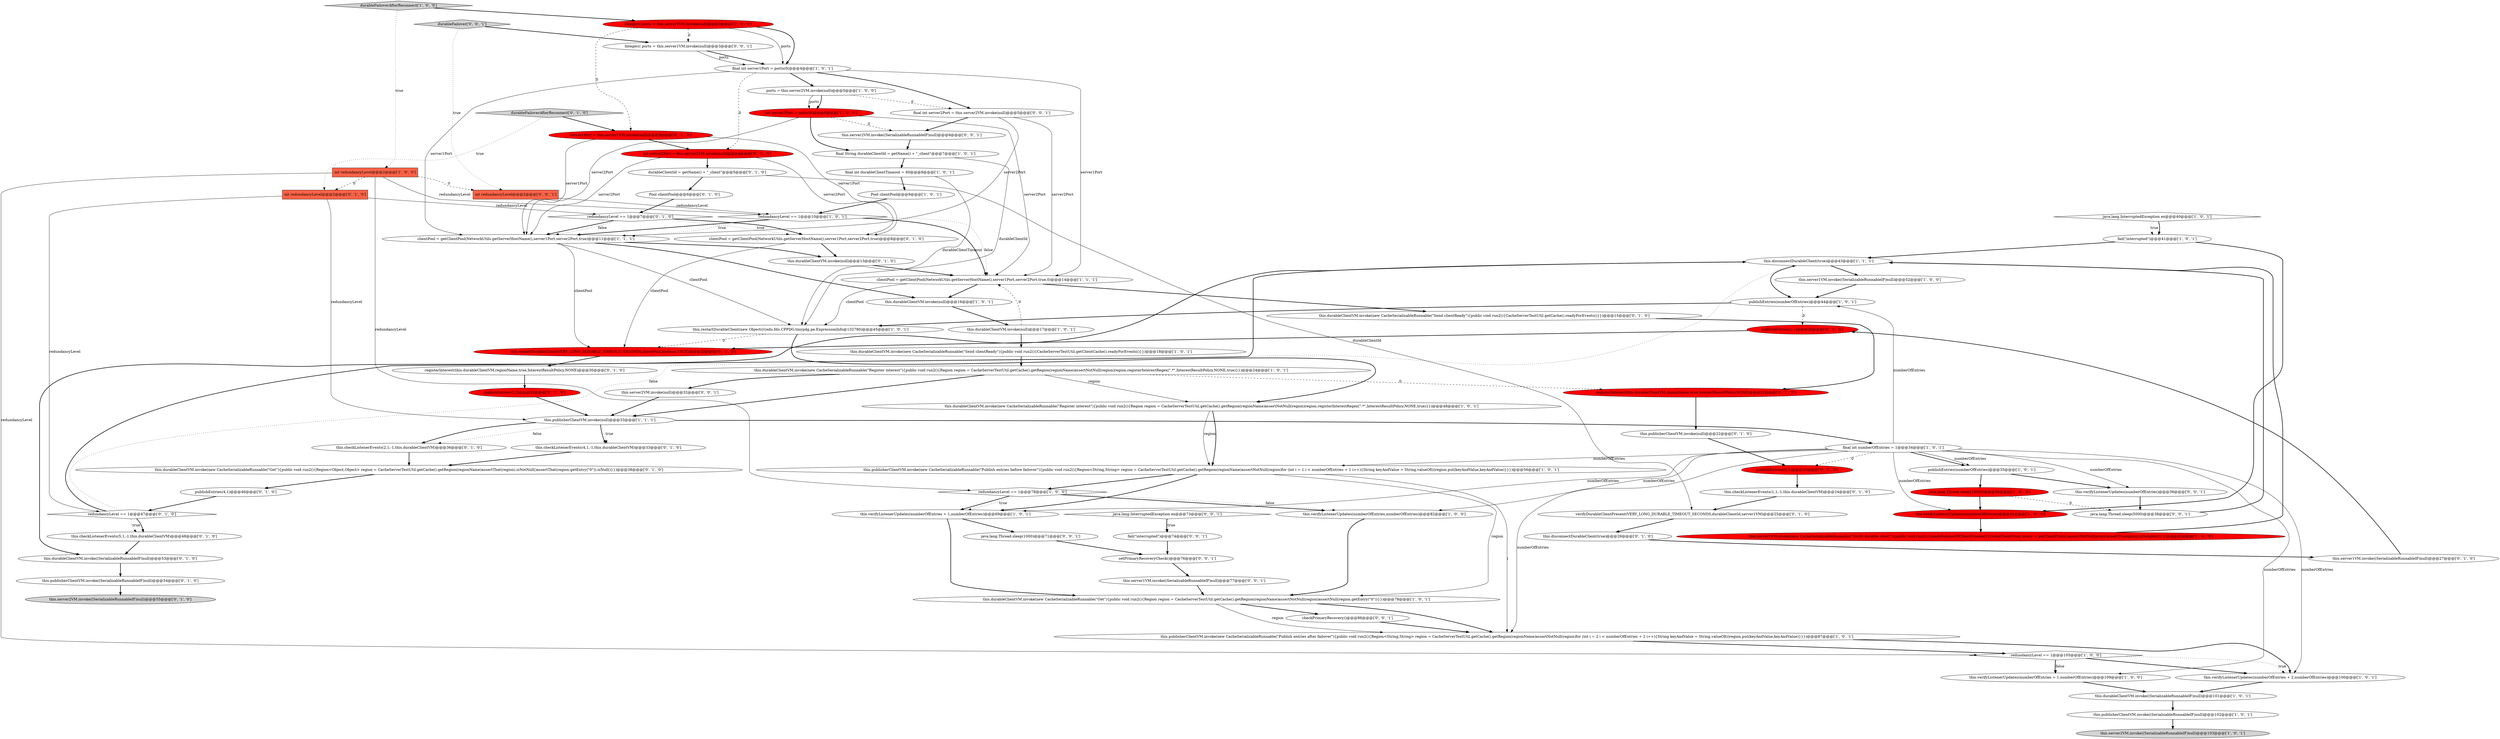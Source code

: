 digraph {
31 [style = filled, label = "this.disconnectDurableClient(true)@@@43@@@['1', '1', '1']", fillcolor = white, shape = ellipse image = "AAA0AAABBB1BBB"];
68 [style = filled, label = "server1Port = this.server1VM.invoke(null)@@@3@@@['0', '1', '0']", fillcolor = red, shape = ellipse image = "AAA1AAABBB2BBB"];
18 [style = filled, label = "final String durableClientId = getName() + \"_client\"@@@7@@@['1', '0', '1']", fillcolor = white, shape = ellipse image = "AAA0AAABBB1BBB"];
52 [style = filled, label = "durableFailoverAfterReconnect['0', '1', '0']", fillcolor = lightgray, shape = diamond image = "AAA0AAABBB2BBB"];
53 [style = filled, label = "this.checkListenerEvents(1,1,-1,this.durableClientVM)@@@24@@@['0', '1', '0']", fillcolor = white, shape = ellipse image = "AAA0AAABBB2BBB"];
19 [style = filled, label = "this.durableClientVM.invoke(new CacheSerializableRunnable(\"Register interest\"){public void run2(){Region region = CacheServerTestUtil.getCache().getRegion(regionName)assertNotNull(region)region.registerInterestRegex(\".*\",InterestResultPolicy.NONE,true)}})@@@48@@@['1', '0', '1']", fillcolor = white, shape = ellipse image = "AAA0AAABBB1BBB"];
28 [style = filled, label = "redundancyLevel == 1@@@105@@@['1', '0', '0']", fillcolor = white, shape = diamond image = "AAA0AAABBB1BBB"];
73 [style = filled, label = "fail(\"interrupted\")@@@74@@@['0', '0', '1']", fillcolor = white, shape = ellipse image = "AAA0AAABBB3BBB"];
13 [style = filled, label = "int server2Port = ports(0(@@@6@@@['1', '0', '0']", fillcolor = red, shape = ellipse image = "AAA1AAABBB1BBB"];
38 [style = filled, label = "publishEntries(numberOfEntries)@@@44@@@['1', '0', '1']", fillcolor = white, shape = ellipse image = "AAA0AAABBB1BBB"];
82 [style = filled, label = "Integer(( ports = this.server1VM.invoke(null)@@@3@@@['0', '0', '1']", fillcolor = white, shape = ellipse image = "AAA0AAABBB3BBB"];
50 [style = filled, label = "publishEntries(1,1)@@@28@@@['0', '1', '0']", fillcolor = red, shape = ellipse image = "AAA1AAABBB2BBB"];
69 [style = filled, label = "int redundancyLevel@@@2@@@['0', '1', '0']", fillcolor = tomato, shape = box image = "AAA1AAABBB2BBB"];
63 [style = filled, label = "redundancyLevel == 1@@@47@@@['0', '1', '0']", fillcolor = white, shape = diamond image = "AAA0AAABBB2BBB"];
48 [style = filled, label = "registerInterest(this.durableClientVM,regionName,true,InterestResultPolicy.NONE)@@@30@@@['0', '1', '0']", fillcolor = white, shape = ellipse image = "AAA0AAABBB2BBB"];
33 [style = filled, label = "this.durableClientVM.invoke((SerializableRunnableIF)null)@@@101@@@['1', '0', '1']", fillcolor = white, shape = ellipse image = "AAA0AAABBB1BBB"];
66 [style = filled, label = "this.server2VM.invoke((SerializableRunnableIF)null)@@@55@@@['0', '1', '0']", fillcolor = lightgray, shape = ellipse image = "AAA0AAABBB2BBB"];
22 [style = filled, label = "this.durableClientVM.invoke(new CacheSerializableRunnable(\"Send clientReady\"){public void run2(){CacheServerTestUtil.getClientCache().readyForEvents()}})@@@18@@@['1', '0', '1']", fillcolor = white, shape = ellipse image = "AAA0AAABBB1BBB"];
74 [style = filled, label = "java.lang.Thread.sleep(1000)@@@71@@@['0', '0', '1']", fillcolor = white, shape = ellipse image = "AAA0AAABBB3BBB"];
83 [style = filled, label = "setPrimaryRecoveryCheck()@@@76@@@['0', '0', '1']", fillcolor = white, shape = ellipse image = "AAA0AAABBB3BBB"];
54 [style = filled, label = "this.durableClientVM.invoke(new CacheSerializableRunnable(\"Send clientReady\"){public void run2(){CacheServerTestUtil.getCache().readyForEvents()}})@@@15@@@['0', '1', '0']", fillcolor = white, shape = ellipse image = "AAA0AAABBB2BBB"];
8 [style = filled, label = "this.verifyListenerUpdates(numberOfEntries + 2,numberOfEntries)@@@100@@@['1', '0', '1']", fillcolor = white, shape = ellipse image = "AAA0AAABBB1BBB"];
30 [style = filled, label = "this.publisherClientVM.invoke((SerializableRunnableIF)null)@@@102@@@['1', '0', '1']", fillcolor = white, shape = ellipse image = "AAA0AAABBB1BBB"];
39 [style = filled, label = "clientPool = getClientPool(NetworkUtils.getServerHostName(),server1Port,server2Port,true,0)@@@14@@@['1', '1', '1']", fillcolor = white, shape = ellipse image = "AAA0AAABBB1BBB"];
29 [style = filled, label = "durableFailoverAfterReconnect['1', '0', '0']", fillcolor = lightgray, shape = diamond image = "AAA0AAABBB1BBB"];
70 [style = filled, label = "this.server1VM.invoke((SerializableRunnableIF)null)@@@27@@@['0', '1', '0']", fillcolor = white, shape = ellipse image = "AAA0AAABBB2BBB"];
44 [style = filled, label = "this.durableClientVM.invoke((SerializableRunnableIF)null)@@@53@@@['0', '1', '0']", fillcolor = white, shape = ellipse image = "AAA0AAABBB2BBB"];
81 [style = filled, label = "durableFailover['0', '0', '1']", fillcolor = lightgray, shape = diamond image = "AAA0AAABBB3BBB"];
76 [style = filled, label = "this.server2VM.invoke((SerializableRunnableIF)null)@@@6@@@['0', '0', '1']", fillcolor = white, shape = ellipse image = "AAA0AAABBB3BBB"];
4 [style = filled, label = "final int numberOfEntries = 1@@@34@@@['1', '0', '1']", fillcolor = white, shape = ellipse image = "AAA0AAABBB1BBB"];
67 [style = filled, label = "publishEntries(0,1)@@@23@@@['0', '1', '0']", fillcolor = red, shape = ellipse image = "AAA1AAABBB2BBB"];
77 [style = filled, label = "this.server1VM.invoke((SerializableRunnableIF)null)@@@77@@@['0', '0', '1']", fillcolor = white, shape = ellipse image = "AAA0AAABBB3BBB"];
64 [style = filled, label = "this.checkListenerEvents(4,1,-1,this.durableClientVM)@@@33@@@['0', '1', '0']", fillcolor = white, shape = ellipse image = "AAA0AAABBB2BBB"];
2 [style = filled, label = "publishEntries(numberOfEntries)@@@35@@@['1', '0', '1']", fillcolor = white, shape = ellipse image = "AAA0AAABBB1BBB"];
12 [style = filled, label = "int redundancyLevel@@@2@@@['1', '0', '0']", fillcolor = tomato, shape = box image = "AAA1AAABBB1BBB"];
45 [style = filled, label = "verifyDurableClientPresent(VERY_LONG_DURABLE_TIMEOUT_SECONDS,durableClientId,server1VM)@@@25@@@['0', '1', '0']", fillcolor = white, shape = ellipse image = "AAA0AAABBB2BBB"];
80 [style = filled, label = "this.verifyListenerUpdates(numberOfEntries)@@@36@@@['0', '0', '1']", fillcolor = white, shape = ellipse image = "AAA0AAABBB3BBB"];
27 [style = filled, label = "this.durableClientVM.invoke(null)@@@17@@@['1', '0', '1']", fillcolor = white, shape = ellipse image = "AAA0AAABBB1BBB"];
7 [style = filled, label = "this.publisherClientVM.invoke(new CacheSerializableRunnable(\"Publish entries after failover\"){public void run2(){Region<String,String> region = CacheServerTestUtil.getCache().getRegion(regionName)assertNotNull(region)for (int i = 2 i < numberOfEntries + 2 i++){String keyAndValue = String.valueOf(i)region.put(keyAndValue,keyAndValue)}}})@@@87@@@['1', '0', '1']", fillcolor = white, shape = ellipse image = "AAA0AAABBB1BBB"];
23 [style = filled, label = "this.durableClientVM.invoke(new CacheSerializableRunnable(\"Register interest\"){public void run2(){Region region = CacheServerTestUtil.getCache().getRegion(regionName)assertNotNull(region)region.registerInterestRegex(\".*\",InterestResultPolicy.NONE,true)}})@@@24@@@['1', '0', '1']", fillcolor = white, shape = ellipse image = "AAA0AAABBB1BBB"];
46 [style = filled, label = "this.restartDurableClient(VERY_LONG_DURABLE_TIMEOUT_SECONDS,clientPool,Boolean.TRUE)@@@29@@@['0', '1', '0']", fillcolor = red, shape = ellipse image = "AAA1AAABBB2BBB"];
14 [style = filled, label = "final int server1Port = ports(0(@@@4@@@['1', '0', '1']", fillcolor = white, shape = ellipse image = "AAA0AAABBB1BBB"];
37 [style = filled, label = "this.server2VM.invoke((SerializableRunnableIF)null)@@@103@@@['1', '0', '1']", fillcolor = lightgray, shape = ellipse image = "AAA0AAABBB1BBB"];
5 [style = filled, label = "this.publisherClientVM.invoke(null)@@@33@@@['1', '1', '1']", fillcolor = white, shape = ellipse image = "AAA0AAABBB1BBB"];
42 [style = filled, label = "int server2Port = this.server2VM.invoke(null)@@@4@@@['0', '1', '0']", fillcolor = red, shape = ellipse image = "AAA1AAABBB2BBB"];
35 [style = filled, label = "this.verifyListenerUpdates(numberOfEntries)@@@41@@@['1', '0', '0']", fillcolor = red, shape = ellipse image = "AAA1AAABBB1BBB"];
59 [style = filled, label = "publishEntries(4,1)@@@46@@@['0', '1', '0']", fillcolor = white, shape = ellipse image = "AAA0AAABBB2BBB"];
10 [style = filled, label = "this.restartDurableClient(new Object((((edu.fdu.CPPDG.tinypdg.pe.ExpressionInfo@132780)@@@45@@@['1', '0', '1']", fillcolor = white, shape = ellipse image = "AAA0AAABBB1BBB"];
65 [style = filled, label = "registerInterest(this.durableClientVM,regionName,true,InterestResultPolicy.NONE)@@@21@@@['0', '1', '0']", fillcolor = red, shape = ellipse image = "AAA1AAABBB2BBB"];
0 [style = filled, label = "Integer(( ports = this.server1VM.invoke(null)@@@3@@@['1', '0', '0']", fillcolor = red, shape = ellipse image = "AAA1AAABBB1BBB"];
1 [style = filled, label = "Pool clientPool@@@9@@@['1', '0', '1']", fillcolor = white, shape = ellipse image = "AAA0AAABBB1BBB"];
24 [style = filled, label = "this.publisherClientVM.invoke(new CacheSerializableRunnable(\"Publish entries before failover\"){public void run2(){Region<String,String> region = CacheServerTestUtil.getCache().getRegion(regionName)assertNotNull(region)for (int i = 1 i < numberOfEntries + 1 i++){String keyAndValue = String.valueOf(i)region.put(keyAndValue,keyAndValue)}}})@@@56@@@['1', '0', '1']", fillcolor = white, shape = ellipse image = "AAA0AAABBB1BBB"];
20 [style = filled, label = "this.verifyListenerUpdates(numberOfEntries + 1,numberOfEntries)@@@109@@@['1', '0', '0']", fillcolor = white, shape = ellipse image = "AAA0AAABBB1BBB"];
40 [style = filled, label = "java.lang.Thread.sleep(10000)@@@36@@@['1', '0', '0']", fillcolor = red, shape = ellipse image = "AAA1AAABBB1BBB"];
72 [style = filled, label = "java.lang.Thread.sleep(5000)@@@38@@@['0', '0', '1']", fillcolor = white, shape = ellipse image = "AAA0AAABBB3BBB"];
36 [style = filled, label = "this.server1VM.invoke(new CacheSerializableRunnable(\"Verify durable client\"){public void run2(){checkNumberOfClientProxies(1)CacheClientProxy proxy = getClientProxy()assertNotNull(proxy)assertTrue(proxy.isDurable())}})@@@42@@@['1', '0', '0']", fillcolor = red, shape = ellipse image = "AAA1AAABBB1BBB"];
43 [style = filled, label = "clientPool = getClientPool(NetworkUtils.getServerHostName(),server1Port,server2Port,true)@@@8@@@['0', '1', '0']", fillcolor = white, shape = ellipse image = "AAA0AAABBB2BBB"];
56 [style = filled, label = "redundancyLevel == 1@@@7@@@['0', '1', '0']", fillcolor = white, shape = diamond image = "AAA0AAABBB2BBB"];
15 [style = filled, label = "redundancyLevel == 1@@@10@@@['1', '0', '1']", fillcolor = white, shape = diamond image = "AAA0AAABBB1BBB"];
34 [style = filled, label = "this.durableClientVM.invoke(new CacheSerializableRunnable(\"Get\"){public void run2(){Region region = CacheServerTestUtil.getCache().getRegion(regionName)assertNotNull(region)assertNull(region.getEntry(\"0\"))}})@@@78@@@['1', '0', '1']", fillcolor = white, shape = ellipse image = "AAA0AAABBB1BBB"];
61 [style = filled, label = "this.checkListenerEvents(5,1,-1,this.durableClientVM)@@@48@@@['0', '1', '0']", fillcolor = white, shape = ellipse image = "AAA0AAABBB2BBB"];
41 [style = filled, label = "this.durableClientVM.invoke(null)@@@13@@@['0', '1', '0']", fillcolor = white, shape = ellipse image = "AAA0AAABBB2BBB"];
55 [style = filled, label = "this.disconnectDurableClient(true)@@@26@@@['0', '1', '0']", fillcolor = white, shape = ellipse image = "AAA0AAABBB2BBB"];
84 [style = filled, label = "checkPrimaryRecovery()@@@86@@@['0', '0', '1']", fillcolor = white, shape = ellipse image = "AAA0AAABBB3BBB"];
6 [style = filled, label = "this.server1VM.invoke((SerializableRunnableIF)null)@@@52@@@['1', '0', '0']", fillcolor = white, shape = ellipse image = "AAA0AAABBB1BBB"];
58 [style = filled, label = "this.publisherClientVM.invoke(null)@@@22@@@['0', '1', '0']", fillcolor = white, shape = ellipse image = "AAA0AAABBB2BBB"];
57 [style = filled, label = "Pool clientPool@@@6@@@['0', '1', '0']", fillcolor = white, shape = ellipse image = "AAA0AAABBB2BBB"];
9 [style = filled, label = "redundancyLevel == 1@@@78@@@['1', '0', '0']", fillcolor = white, shape = diamond image = "AAA0AAABBB1BBB"];
71 [style = filled, label = "this.server2VM.invoke(null)@@@32@@@['0', '0', '1']", fillcolor = white, shape = ellipse image = "AAA0AAABBB3BBB"];
51 [style = filled, label = "this.checkListenerEvents(2,1,-1,this.durableClientVM)@@@36@@@['0', '1', '0']", fillcolor = white, shape = ellipse image = "AAA0AAABBB2BBB"];
75 [style = filled, label = "int redundancyLevel@@@2@@@['0', '0', '1']", fillcolor = tomato, shape = box image = "AAA0AAABBB3BBB"];
32 [style = filled, label = "final int durableClientTimeout = 60@@@8@@@['1', '0', '1']", fillcolor = white, shape = ellipse image = "AAA0AAABBB1BBB"];
16 [style = filled, label = "java.lang.InterruptedException ex@@@40@@@['1', '0', '1']", fillcolor = white, shape = diamond image = "AAA0AAABBB1BBB"];
21 [style = filled, label = "this.durableClientVM.invoke(null)@@@16@@@['1', '0', '1']", fillcolor = white, shape = ellipse image = "AAA0AAABBB1BBB"];
60 [style = filled, label = "this.durableClientVM.invoke(new CacheSerializableRunnable(\"Get\"){public void run2(){Region<Object,Object> region = CacheServerTestUtil.getCache().getRegion(regionName)assertThat(region).isNotNull()assertThat(region.getEntry(\"0\")).isNull()}})@@@38@@@['0', '1', '0']", fillcolor = white, shape = ellipse image = "AAA0AAABBB2BBB"];
47 [style = filled, label = "publishEntries(2,2)@@@31@@@['0', '1', '0']", fillcolor = red, shape = ellipse image = "AAA1AAABBB2BBB"];
62 [style = filled, label = "durableClientId = getName() + \"_client\"@@@5@@@['0', '1', '0']", fillcolor = white, shape = ellipse image = "AAA0AAABBB2BBB"];
3 [style = filled, label = "clientPool = getClientPool(NetworkUtils.getServerHostName(),server1Port,server2Port,true)@@@11@@@['1', '1', '1']", fillcolor = white, shape = ellipse image = "AAA0AAABBB1BBB"];
25 [style = filled, label = "this.verifyListenerUpdates(numberOfEntries,numberOfEntries)@@@82@@@['1', '0', '0']", fillcolor = white, shape = ellipse image = "AAA0AAABBB1BBB"];
49 [style = filled, label = "this.publisherClientVM.invoke((SerializableRunnableIF)null)@@@54@@@['0', '1', '0']", fillcolor = white, shape = ellipse image = "AAA0AAABBB2BBB"];
26 [style = filled, label = "fail(\"interrupted\")@@@41@@@['1', '0', '1']", fillcolor = white, shape = ellipse image = "AAA0AAABBB1BBB"];
78 [style = filled, label = "java.lang.InterruptedException ex@@@73@@@['0', '0', '1']", fillcolor = white, shape = diamond image = "AAA0AAABBB3BBB"];
11 [style = filled, label = "ports = this.server2VM.invoke(null)@@@5@@@['1', '0', '0']", fillcolor = white, shape = ellipse image = "AAA0AAABBB1BBB"];
79 [style = filled, label = "final int server2Port = this.server2VM.invoke(null)@@@5@@@['0', '0', '1']", fillcolor = white, shape = ellipse image = "AAA0AAABBB3BBB"];
17 [style = filled, label = "this.verifyListenerUpdates(numberOfEntries + 1,numberOfEntries)@@@69@@@['1', '0', '1']", fillcolor = white, shape = ellipse image = "AAA0AAABBB1BBB"];
42->43 [style = solid, label="server2Port"];
77->34 [style = bold, label=""];
25->34 [style = bold, label=""];
28->20 [style = bold, label=""];
19->24 [style = solid, label="region"];
56->3 [style = bold, label=""];
10->19 [style = bold, label=""];
74->83 [style = bold, label=""];
63->31 [style = dotted, label="false"];
29->0 [style = bold, label=""];
3->46 [style = solid, label="clientPool"];
13->39 [style = solid, label="server2Port"];
39->54 [style = bold, label=""];
56->43 [style = dotted, label="true"];
12->9 [style = solid, label="redundancyLevel"];
14->79 [style = bold, label=""];
79->76 [style = bold, label=""];
7->8 [style = bold, label=""];
46->48 [style = bold, label=""];
78->73 [style = dotted, label="true"];
54->65 [style = bold, label=""];
0->82 [style = dashed, label="0"];
15->39 [style = dotted, label="false"];
19->24 [style = bold, label=""];
42->3 [style = solid, label="server2Port"];
52->68 [style = bold, label=""];
68->43 [style = solid, label="server1Port"];
0->14 [style = bold, label=""];
72->31 [style = bold, label=""];
69->56 [style = solid, label="redundancyLevel"];
62->45 [style = solid, label="durableClientId"];
31->6 [style = bold, label=""];
63->31 [style = bold, label=""];
63->61 [style = dotted, label="true"];
11->13 [style = bold, label=""];
26->35 [style = bold, label=""];
24->17 [style = bold, label=""];
82->14 [style = bold, label=""];
18->32 [style = bold, label=""];
69->5 [style = solid, label="redundancyLevel"];
32->10 [style = solid, label="durableClientTimeout"];
4->38 [style = solid, label="numberOfEntries"];
14->11 [style = bold, label=""];
64->60 [style = bold, label=""];
52->69 [style = dotted, label="true"];
56->43 [style = bold, label=""];
28->8 [style = dotted, label="true"];
38->50 [style = dashed, label="0"];
68->3 [style = solid, label="server1Port"];
36->31 [style = bold, label=""];
16->26 [style = bold, label=""];
0->14 [style = solid, label="ports"];
9->17 [style = bold, label=""];
12->28 [style = solid, label="redundancyLevel"];
4->2 [style = bold, label=""];
44->49 [style = bold, label=""];
56->3 [style = dotted, label="false"];
67->53 [style = bold, label=""];
27->22 [style = bold, label=""];
4->25 [style = solid, label="numberOfEntries"];
22->23 [style = bold, label=""];
82->14 [style = solid, label="ports"];
4->17 [style = solid, label="numberOfEntries"];
15->3 [style = dotted, label="true"];
6->38 [style = bold, label=""];
17->34 [style = bold, label=""];
43->46 [style = solid, label="clientPool"];
51->60 [style = bold, label=""];
81->82 [style = bold, label=""];
83->77 [style = bold, label=""];
59->63 [style = bold, label=""];
14->42 [style = dashed, label="0"];
33->30 [style = bold, label=""];
28->20 [style = dotted, label="false"];
58->67 [style = bold, label=""];
78->73 [style = bold, label=""];
4->7 [style = solid, label="numberOfEntries"];
73->83 [style = bold, label=""];
13->18 [style = bold, label=""];
69->63 [style = solid, label="redundancyLevel"];
79->39 [style = solid, label="server2Port"];
13->3 [style = solid, label="server2Port"];
70->50 [style = bold, label=""];
8->33 [style = bold, label=""];
24->34 [style = solid, label="region"];
40->72 [style = dashed, label="0"];
40->35 [style = bold, label=""];
18->10 [style = solid, label="durableClientId"];
75->15 [style = solid, label="redundancyLevel"];
23->5 [style = bold, label=""];
45->55 [style = bold, label=""];
21->27 [style = bold, label=""];
80->72 [style = bold, label=""];
4->67 [style = dashed, label="0"];
0->68 [style = dashed, label="0"];
76->18 [style = bold, label=""];
12->69 [style = dashed, label="0"];
84->7 [style = bold, label=""];
2->80 [style = bold, label=""];
71->5 [style = bold, label=""];
31->38 [style = bold, label=""];
61->44 [style = bold, label=""];
13->76 [style = dashed, label="0"];
15->3 [style = bold, label=""];
34->84 [style = bold, label=""];
5->51 [style = dotted, label="false"];
39->10 [style = solid, label="clientPool"];
10->46 [style = dashed, label="0"];
79->3 [style = solid, label="server2Port"];
55->70 [style = bold, label=""];
39->21 [style = bold, label=""];
4->24 [style = solid, label="numberOfEntries"];
17->74 [style = bold, label=""];
26->31 [style = bold, label=""];
23->71 [style = bold, label=""];
7->28 [style = bold, label=""];
4->2 [style = solid, label="numberOfEntries"];
31->44 [style = bold, label=""];
27->39 [style = dashed, label="0"];
3->41 [style = bold, label=""];
32->1 [style = bold, label=""];
5->4 [style = bold, label=""];
28->8 [style = bold, label=""];
47->5 [style = bold, label=""];
43->41 [style = bold, label=""];
3->21 [style = bold, label=""];
63->61 [style = bold, label=""];
23->19 [style = solid, label="region"];
42->62 [style = bold, label=""];
24->9 [style = bold, label=""];
4->20 [style = solid, label="numberOfEntries"];
12->75 [style = dashed, label="0"];
4->80 [style = solid, label="numberOfEntries"];
3->10 [style = solid, label="clientPool"];
5->51 [style = bold, label=""];
14->39 [style = solid, label="server1Port"];
38->10 [style = bold, label=""];
24->7 [style = solid, label="i"];
11->13 [style = solid, label="ports"];
50->46 [style = bold, label=""];
14->3 [style = solid, label="server1Port"];
1->15 [style = bold, label=""];
9->17 [style = dotted, label="true"];
5->64 [style = dotted, label="true"];
34->7 [style = bold, label=""];
4->35 [style = solid, label="numberOfEntries"];
34->7 [style = solid, label="region"];
2->40 [style = bold, label=""];
29->12 [style = dotted, label="true"];
30->37 [style = bold, label=""];
62->57 [style = bold, label=""];
60->59 [style = bold, label=""];
81->75 [style = dotted, label="true"];
4->8 [style = solid, label="numberOfEntries"];
20->33 [style = bold, label=""];
16->26 [style = dotted, label="true"];
57->56 [style = bold, label=""];
68->42 [style = bold, label=""];
49->66 [style = bold, label=""];
23->65 [style = dashed, label="0"];
11->79 [style = dashed, label="0"];
65->58 [style = bold, label=""];
48->47 [style = bold, label=""];
9->25 [style = bold, label=""];
15->39 [style = bold, label=""];
9->25 [style = dotted, label="false"];
12->15 [style = solid, label="redundancyLevel"];
35->36 [style = bold, label=""];
41->39 [style = bold, label=""];
53->45 [style = bold, label=""];
5->64 [style = bold, label=""];
}
